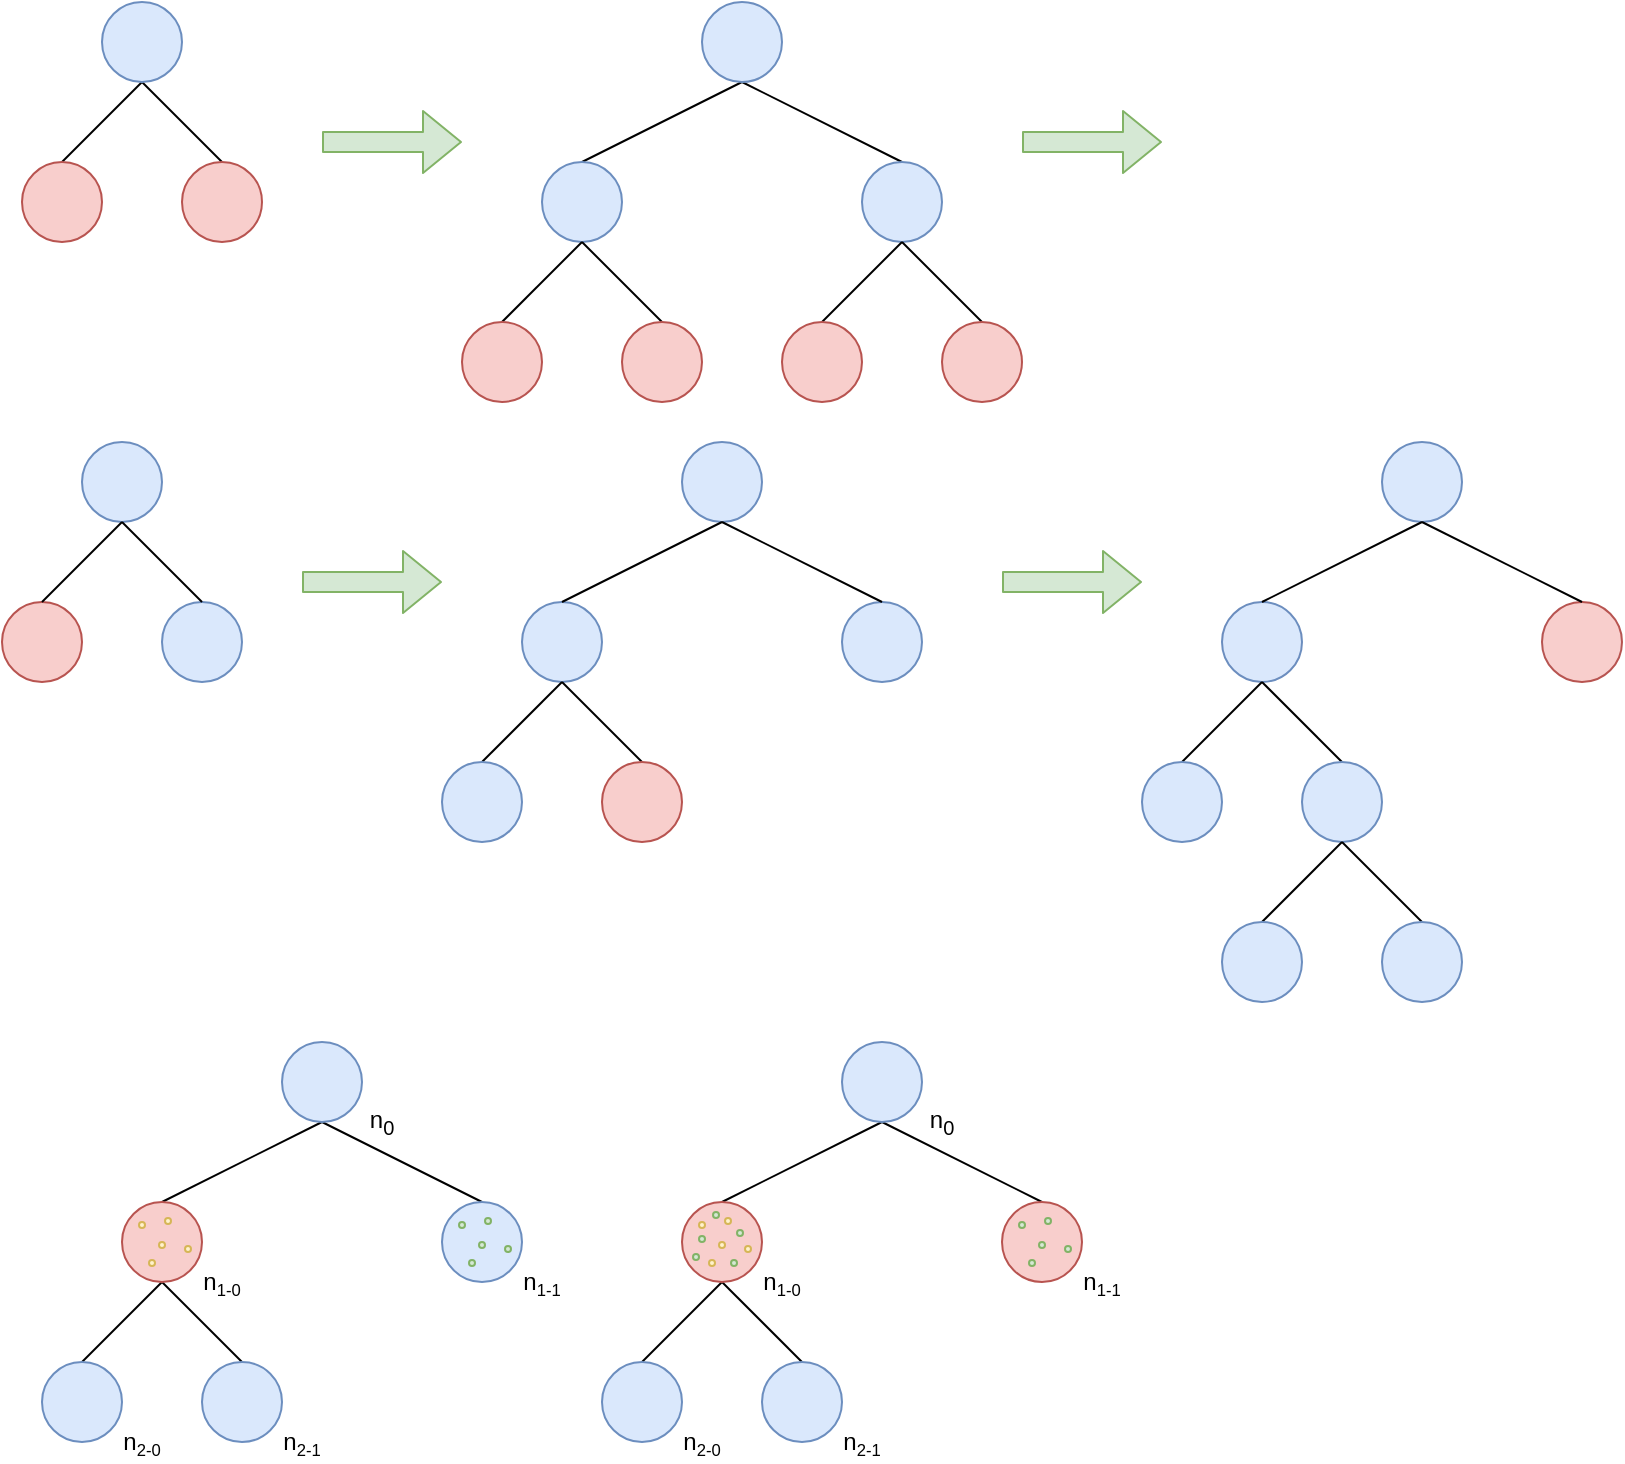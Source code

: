 <mxfile version="13.7.9" type="device"><diagram id="C8hyL1lk5UPdHxztutdd" name="Page-1"><mxGraphModel dx="946" dy="617" grid="1" gridSize="10" guides="1" tooltips="1" connect="1" arrows="1" fold="1" page="1" pageScale="1" pageWidth="1169" pageHeight="827" math="0" shadow="0"><root><mxCell id="0"/><mxCell id="1" parent="0"/><mxCell id="H8FpFGpAqva4taQ0GWlc-4" style="rounded=0;orthogonalLoop=1;jettySize=auto;html=1;exitX=0.5;exitY=1;exitDx=0;exitDy=0;entryX=0.5;entryY=0;entryDx=0;entryDy=0;endArrow=none;endFill=0;" parent="1" source="H8FpFGpAqva4taQ0GWlc-1" target="H8FpFGpAqva4taQ0GWlc-2" edge="1"><mxGeometry relative="1" as="geometry"/></mxCell><mxCell id="H8FpFGpAqva4taQ0GWlc-5" style="edgeStyle=none;rounded=0;orthogonalLoop=1;jettySize=auto;html=1;exitX=0.5;exitY=1;exitDx=0;exitDy=0;entryX=0.5;entryY=0;entryDx=0;entryDy=0;endArrow=none;endFill=0;" parent="1" source="H8FpFGpAqva4taQ0GWlc-1" target="H8FpFGpAqva4taQ0GWlc-3" edge="1"><mxGeometry relative="1" as="geometry"/></mxCell><mxCell id="H8FpFGpAqva4taQ0GWlc-1" value="" style="ellipse;whiteSpace=wrap;html=1;aspect=fixed;fillColor=#dae8fc;strokeColor=#6c8ebf;" parent="1" vertex="1"><mxGeometry x="130" y="30" width="40" height="40" as="geometry"/></mxCell><mxCell id="H8FpFGpAqva4taQ0GWlc-2" value="" style="ellipse;whiteSpace=wrap;html=1;aspect=fixed;fillColor=#f8cecc;strokeColor=#b85450;" parent="1" vertex="1"><mxGeometry x="90" y="110" width="40" height="40" as="geometry"/></mxCell><mxCell id="H8FpFGpAqva4taQ0GWlc-3" value="" style="ellipse;whiteSpace=wrap;html=1;aspect=fixed;fillColor=#f8cecc;strokeColor=#b85450;" parent="1" vertex="1"><mxGeometry x="170" y="110" width="40" height="40" as="geometry"/></mxCell><mxCell id="H8FpFGpAqva4taQ0GWlc-6" style="rounded=0;orthogonalLoop=1;jettySize=auto;html=1;exitX=0.5;exitY=1;exitDx=0;exitDy=0;entryX=0.5;entryY=0;entryDx=0;entryDy=0;endArrow=none;endFill=0;" parent="1" source="H8FpFGpAqva4taQ0GWlc-8" target="H8FpFGpAqva4taQ0GWlc-9" edge="1"><mxGeometry relative="1" as="geometry"/></mxCell><mxCell id="H8FpFGpAqva4taQ0GWlc-7" style="edgeStyle=none;rounded=0;orthogonalLoop=1;jettySize=auto;html=1;exitX=0.5;exitY=1;exitDx=0;exitDy=0;entryX=0.5;entryY=0;entryDx=0;entryDy=0;endArrow=none;endFill=0;" parent="1" source="H8FpFGpAqva4taQ0GWlc-8" target="H8FpFGpAqva4taQ0GWlc-10" edge="1"><mxGeometry relative="1" as="geometry"/></mxCell><mxCell id="H8FpFGpAqva4taQ0GWlc-8" value="" style="ellipse;whiteSpace=wrap;html=1;aspect=fixed;fillColor=#dae8fc;strokeColor=#6c8ebf;" parent="1" vertex="1"><mxGeometry x="430" y="30" width="40" height="40" as="geometry"/></mxCell><mxCell id="H8FpFGpAqva4taQ0GWlc-9" value="" style="ellipse;whiteSpace=wrap;html=1;aspect=fixed;fillColor=#dae8fc;strokeColor=#6c8ebf;" parent="1" vertex="1"><mxGeometry x="350" y="110" width="40" height="40" as="geometry"/></mxCell><mxCell id="H8FpFGpAqva4taQ0GWlc-10" value="" style="ellipse;whiteSpace=wrap;html=1;aspect=fixed;fillColor=#dae8fc;strokeColor=#6c8ebf;" parent="1" vertex="1"><mxGeometry x="510" y="110" width="40" height="40" as="geometry"/></mxCell><mxCell id="H8FpFGpAqva4taQ0GWlc-16" style="rounded=0;orthogonalLoop=1;jettySize=auto;html=1;exitX=0.5;exitY=1;exitDx=0;exitDy=0;entryX=0.5;entryY=0;entryDx=0;entryDy=0;endArrow=none;endFill=0;" parent="1" target="H8FpFGpAqva4taQ0GWlc-18" edge="1"><mxGeometry relative="1" as="geometry"><mxPoint x="370" y="150" as="sourcePoint"/></mxGeometry></mxCell><mxCell id="H8FpFGpAqva4taQ0GWlc-17" style="edgeStyle=none;rounded=0;orthogonalLoop=1;jettySize=auto;html=1;exitX=0.5;exitY=1;exitDx=0;exitDy=0;entryX=0.5;entryY=0;entryDx=0;entryDy=0;endArrow=none;endFill=0;" parent="1" target="H8FpFGpAqva4taQ0GWlc-19" edge="1"><mxGeometry relative="1" as="geometry"><mxPoint x="370" y="150" as="sourcePoint"/></mxGeometry></mxCell><mxCell id="H8FpFGpAqva4taQ0GWlc-18" value="" style="ellipse;whiteSpace=wrap;html=1;aspect=fixed;fillColor=#f8cecc;strokeColor=#b85450;" parent="1" vertex="1"><mxGeometry x="310" y="190" width="40" height="40" as="geometry"/></mxCell><mxCell id="H8FpFGpAqva4taQ0GWlc-19" value="" style="ellipse;whiteSpace=wrap;html=1;aspect=fixed;fillColor=#f8cecc;strokeColor=#b85450;" parent="1" vertex="1"><mxGeometry x="390" y="190" width="40" height="40" as="geometry"/></mxCell><mxCell id="H8FpFGpAqva4taQ0GWlc-20" style="rounded=0;orthogonalLoop=1;jettySize=auto;html=1;exitX=0.5;exitY=1;exitDx=0;exitDy=0;entryX=0.5;entryY=0;entryDx=0;entryDy=0;endArrow=none;endFill=0;" parent="1" target="H8FpFGpAqva4taQ0GWlc-22" edge="1"><mxGeometry relative="1" as="geometry"><mxPoint x="530" y="150" as="sourcePoint"/></mxGeometry></mxCell><mxCell id="H8FpFGpAqva4taQ0GWlc-21" style="edgeStyle=none;rounded=0;orthogonalLoop=1;jettySize=auto;html=1;exitX=0.5;exitY=1;exitDx=0;exitDy=0;entryX=0.5;entryY=0;entryDx=0;entryDy=0;endArrow=none;endFill=0;" parent="1" target="H8FpFGpAqva4taQ0GWlc-23" edge="1"><mxGeometry relative="1" as="geometry"><mxPoint x="530" y="150" as="sourcePoint"/></mxGeometry></mxCell><mxCell id="H8FpFGpAqva4taQ0GWlc-22" value="" style="ellipse;whiteSpace=wrap;html=1;aspect=fixed;fillColor=#f8cecc;strokeColor=#b85450;" parent="1" vertex="1"><mxGeometry x="470" y="190" width="40" height="40" as="geometry"/></mxCell><mxCell id="H8FpFGpAqva4taQ0GWlc-23" value="" style="ellipse;whiteSpace=wrap;html=1;aspect=fixed;fillColor=#f8cecc;strokeColor=#b85450;" parent="1" vertex="1"><mxGeometry x="550" y="190" width="40" height="40" as="geometry"/></mxCell><mxCell id="H8FpFGpAqva4taQ0GWlc-24" value="" style="shape=flexArrow;endArrow=classic;html=1;fillColor=#d5e8d4;strokeColor=#82b366;" parent="1" edge="1"><mxGeometry width="50" height="50" relative="1" as="geometry"><mxPoint x="240" y="100" as="sourcePoint"/><mxPoint x="310" y="100" as="targetPoint"/></mxGeometry></mxCell><mxCell id="H8FpFGpAqva4taQ0GWlc-26" value="" style="shape=flexArrow;endArrow=classic;html=1;fillColor=#d5e8d4;strokeColor=#82b366;" parent="1" edge="1"><mxGeometry width="50" height="50" relative="1" as="geometry"><mxPoint x="590" y="100" as="sourcePoint"/><mxPoint x="660" y="100" as="targetPoint"/></mxGeometry></mxCell><mxCell id="H8FpFGpAqva4taQ0GWlc-71" value="" style="group" parent="1" vertex="1" connectable="0"><mxGeometry x="80" y="250" width="810" height="280" as="geometry"/></mxCell><mxCell id="H8FpFGpAqva4taQ0GWlc-72" value="" style="ellipse;whiteSpace=wrap;html=1;aspect=fixed;fillColor=#dae8fc;strokeColor=#6c8ebf;" parent="H8FpFGpAqva4taQ0GWlc-71" vertex="1"><mxGeometry x="40" width="40" height="40" as="geometry"/></mxCell><mxCell id="H8FpFGpAqva4taQ0GWlc-73" value="" style="ellipse;whiteSpace=wrap;html=1;aspect=fixed;fillColor=#f8cecc;strokeColor=#b85450;" parent="H8FpFGpAqva4taQ0GWlc-71" vertex="1"><mxGeometry y="80" width="40" height="40" as="geometry"/></mxCell><mxCell id="H8FpFGpAqva4taQ0GWlc-74" style="rounded=0;orthogonalLoop=1;jettySize=auto;html=1;exitX=0.5;exitY=1;exitDx=0;exitDy=0;entryX=0.5;entryY=0;entryDx=0;entryDy=0;endArrow=none;endFill=0;" parent="H8FpFGpAqva4taQ0GWlc-71" source="H8FpFGpAqva4taQ0GWlc-72" target="H8FpFGpAqva4taQ0GWlc-73" edge="1"><mxGeometry relative="1" as="geometry"/></mxCell><mxCell id="H8FpFGpAqva4taQ0GWlc-75" value="" style="ellipse;whiteSpace=wrap;html=1;aspect=fixed;fillColor=#dae8fc;strokeColor=#6c8ebf;" parent="H8FpFGpAqva4taQ0GWlc-71" vertex="1"><mxGeometry x="80" y="80" width="40" height="40" as="geometry"/></mxCell><mxCell id="H8FpFGpAqva4taQ0GWlc-76" style="edgeStyle=none;rounded=0;orthogonalLoop=1;jettySize=auto;html=1;exitX=0.5;exitY=1;exitDx=0;exitDy=0;entryX=0.5;entryY=0;entryDx=0;entryDy=0;endArrow=none;endFill=0;" parent="H8FpFGpAqva4taQ0GWlc-71" source="H8FpFGpAqva4taQ0GWlc-72" target="H8FpFGpAqva4taQ0GWlc-75" edge="1"><mxGeometry relative="1" as="geometry"/></mxCell><mxCell id="H8FpFGpAqva4taQ0GWlc-77" value="" style="ellipse;whiteSpace=wrap;html=1;aspect=fixed;fillColor=#dae8fc;strokeColor=#6c8ebf;" parent="H8FpFGpAqva4taQ0GWlc-71" vertex="1"><mxGeometry x="340" width="40" height="40" as="geometry"/></mxCell><mxCell id="H8FpFGpAqva4taQ0GWlc-78" value="" style="ellipse;whiteSpace=wrap;html=1;aspect=fixed;fillColor=#dae8fc;strokeColor=#6c8ebf;" parent="H8FpFGpAqva4taQ0GWlc-71" vertex="1"><mxGeometry x="260" y="80" width="40" height="40" as="geometry"/></mxCell><mxCell id="H8FpFGpAqva4taQ0GWlc-79" style="rounded=0;orthogonalLoop=1;jettySize=auto;html=1;exitX=0.5;exitY=1;exitDx=0;exitDy=0;entryX=0.5;entryY=0;entryDx=0;entryDy=0;endArrow=none;endFill=0;" parent="H8FpFGpAqva4taQ0GWlc-71" source="H8FpFGpAqva4taQ0GWlc-77" target="H8FpFGpAqva4taQ0GWlc-78" edge="1"><mxGeometry relative="1" as="geometry"/></mxCell><mxCell id="H8FpFGpAqva4taQ0GWlc-80" value="" style="ellipse;whiteSpace=wrap;html=1;aspect=fixed;fillColor=#dae8fc;strokeColor=#6c8ebf;" parent="H8FpFGpAqva4taQ0GWlc-71" vertex="1"><mxGeometry x="420" y="80" width="40" height="40" as="geometry"/></mxCell><mxCell id="H8FpFGpAqva4taQ0GWlc-81" style="edgeStyle=none;rounded=0;orthogonalLoop=1;jettySize=auto;html=1;exitX=0.5;exitY=1;exitDx=0;exitDy=0;entryX=0.5;entryY=0;entryDx=0;entryDy=0;endArrow=none;endFill=0;" parent="H8FpFGpAqva4taQ0GWlc-71" source="H8FpFGpAqva4taQ0GWlc-77" target="H8FpFGpAqva4taQ0GWlc-80" edge="1"><mxGeometry relative="1" as="geometry"/></mxCell><mxCell id="H8FpFGpAqva4taQ0GWlc-82" style="rounded=0;orthogonalLoop=1;jettySize=auto;html=1;exitX=0.5;exitY=1;exitDx=0;exitDy=0;entryX=0.5;entryY=0;entryDx=0;entryDy=0;endArrow=none;endFill=0;" parent="H8FpFGpAqva4taQ0GWlc-71" target="H8FpFGpAqva4taQ0GWlc-84" edge="1"><mxGeometry relative="1" as="geometry"><mxPoint x="280" y="120" as="sourcePoint"/></mxGeometry></mxCell><mxCell id="H8FpFGpAqva4taQ0GWlc-83" style="edgeStyle=none;rounded=0;orthogonalLoop=1;jettySize=auto;html=1;exitX=0.5;exitY=1;exitDx=0;exitDy=0;entryX=0.5;entryY=0;entryDx=0;entryDy=0;endArrow=none;endFill=0;" parent="H8FpFGpAqva4taQ0GWlc-71" target="H8FpFGpAqva4taQ0GWlc-85" edge="1"><mxGeometry relative="1" as="geometry"><mxPoint x="280" y="120" as="sourcePoint"/></mxGeometry></mxCell><mxCell id="H8FpFGpAqva4taQ0GWlc-84" value="" style="ellipse;whiteSpace=wrap;html=1;aspect=fixed;fillColor=#dae8fc;strokeColor=#6c8ebf;" parent="H8FpFGpAqva4taQ0GWlc-71" vertex="1"><mxGeometry x="220" y="160" width="40" height="40" as="geometry"/></mxCell><mxCell id="H8FpFGpAqva4taQ0GWlc-85" value="" style="ellipse;whiteSpace=wrap;html=1;aspect=fixed;fillColor=#f8cecc;strokeColor=#b85450;" parent="H8FpFGpAqva4taQ0GWlc-71" vertex="1"><mxGeometry x="300" y="160" width="40" height="40" as="geometry"/></mxCell><mxCell id="H8FpFGpAqva4taQ0GWlc-86" value="" style="shape=flexArrow;endArrow=classic;html=1;fillColor=#d5e8d4;strokeColor=#82b366;" parent="H8FpFGpAqva4taQ0GWlc-71" edge="1"><mxGeometry width="50" height="50" relative="1" as="geometry"><mxPoint x="150" y="70" as="sourcePoint"/><mxPoint x="220" y="70" as="targetPoint"/></mxGeometry></mxCell><mxCell id="H8FpFGpAqva4taQ0GWlc-87" value="" style="shape=flexArrow;endArrow=classic;html=1;fillColor=#d5e8d4;strokeColor=#82b366;" parent="H8FpFGpAqva4taQ0GWlc-71" edge="1"><mxGeometry width="50" height="50" relative="1" as="geometry"><mxPoint x="500" y="70" as="sourcePoint"/><mxPoint x="570" y="70" as="targetPoint"/></mxGeometry></mxCell><mxCell id="H8FpFGpAqva4taQ0GWlc-88" value="" style="ellipse;whiteSpace=wrap;html=1;aspect=fixed;fillColor=#dae8fc;strokeColor=#6c8ebf;" parent="H8FpFGpAqva4taQ0GWlc-71" vertex="1"><mxGeometry x="690" width="40" height="40" as="geometry"/></mxCell><mxCell id="H8FpFGpAqva4taQ0GWlc-89" value="" style="ellipse;whiteSpace=wrap;html=1;aspect=fixed;fillColor=#dae8fc;strokeColor=#6c8ebf;" parent="H8FpFGpAqva4taQ0GWlc-71" vertex="1"><mxGeometry x="610" y="80" width="40" height="40" as="geometry"/></mxCell><mxCell id="H8FpFGpAqva4taQ0GWlc-90" style="rounded=0;orthogonalLoop=1;jettySize=auto;html=1;exitX=0.5;exitY=1;exitDx=0;exitDy=0;entryX=0.5;entryY=0;entryDx=0;entryDy=0;endArrow=none;endFill=0;" parent="H8FpFGpAqva4taQ0GWlc-71" source="H8FpFGpAqva4taQ0GWlc-88" target="H8FpFGpAqva4taQ0GWlc-89" edge="1"><mxGeometry relative="1" as="geometry"/></mxCell><mxCell id="H8FpFGpAqva4taQ0GWlc-91" value="" style="ellipse;whiteSpace=wrap;html=1;aspect=fixed;fillColor=#f8cecc;strokeColor=#b85450;" parent="H8FpFGpAqva4taQ0GWlc-71" vertex="1"><mxGeometry x="770" y="80" width="40" height="40" as="geometry"/></mxCell><mxCell id="H8FpFGpAqva4taQ0GWlc-92" style="edgeStyle=none;rounded=0;orthogonalLoop=1;jettySize=auto;html=1;exitX=0.5;exitY=1;exitDx=0;exitDy=0;entryX=0.5;entryY=0;entryDx=0;entryDy=0;endArrow=none;endFill=0;" parent="H8FpFGpAqva4taQ0GWlc-71" source="H8FpFGpAqva4taQ0GWlc-88" target="H8FpFGpAqva4taQ0GWlc-91" edge="1"><mxGeometry relative="1" as="geometry"/></mxCell><mxCell id="H8FpFGpAqva4taQ0GWlc-93" style="rounded=0;orthogonalLoop=1;jettySize=auto;html=1;exitX=0.5;exitY=1;exitDx=0;exitDy=0;entryX=0.5;entryY=0;entryDx=0;entryDy=0;endArrow=none;endFill=0;" parent="H8FpFGpAqva4taQ0GWlc-71" target="H8FpFGpAqva4taQ0GWlc-95" edge="1"><mxGeometry relative="1" as="geometry"><mxPoint x="630" y="120" as="sourcePoint"/></mxGeometry></mxCell><mxCell id="H8FpFGpAqva4taQ0GWlc-94" style="edgeStyle=none;rounded=0;orthogonalLoop=1;jettySize=auto;html=1;exitX=0.5;exitY=1;exitDx=0;exitDy=0;entryX=0.5;entryY=0;entryDx=0;entryDy=0;endArrow=none;endFill=0;" parent="H8FpFGpAqva4taQ0GWlc-71" target="H8FpFGpAqva4taQ0GWlc-96" edge="1"><mxGeometry relative="1" as="geometry"><mxPoint x="630" y="120" as="sourcePoint"/></mxGeometry></mxCell><mxCell id="H8FpFGpAqva4taQ0GWlc-95" value="" style="ellipse;whiteSpace=wrap;html=1;aspect=fixed;fillColor=#dae8fc;strokeColor=#6c8ebf;" parent="H8FpFGpAqva4taQ0GWlc-71" vertex="1"><mxGeometry x="570" y="160" width="40" height="40" as="geometry"/></mxCell><mxCell id="H8FpFGpAqva4taQ0GWlc-96" value="" style="ellipse;whiteSpace=wrap;html=1;aspect=fixed;fillColor=#dae8fc;strokeColor=#6c8ebf;" parent="H8FpFGpAqva4taQ0GWlc-71" vertex="1"><mxGeometry x="650" y="160" width="40" height="40" as="geometry"/></mxCell><mxCell id="H8FpFGpAqva4taQ0GWlc-97" style="rounded=0;orthogonalLoop=1;jettySize=auto;html=1;exitX=0.5;exitY=1;exitDx=0;exitDy=0;entryX=0.5;entryY=0;entryDx=0;entryDy=0;endArrow=none;endFill=0;" parent="H8FpFGpAqva4taQ0GWlc-71" target="H8FpFGpAqva4taQ0GWlc-99" edge="1"><mxGeometry relative="1" as="geometry"><mxPoint x="670" y="200" as="sourcePoint"/></mxGeometry></mxCell><mxCell id="H8FpFGpAqva4taQ0GWlc-98" style="edgeStyle=none;rounded=0;orthogonalLoop=1;jettySize=auto;html=1;exitX=0.5;exitY=1;exitDx=0;exitDy=0;entryX=0.5;entryY=0;entryDx=0;entryDy=0;endArrow=none;endFill=0;" parent="H8FpFGpAqva4taQ0GWlc-71" target="H8FpFGpAqva4taQ0GWlc-100" edge="1"><mxGeometry relative="1" as="geometry"><mxPoint x="670" y="200" as="sourcePoint"/></mxGeometry></mxCell><mxCell id="H8FpFGpAqva4taQ0GWlc-99" value="" style="ellipse;whiteSpace=wrap;html=1;aspect=fixed;fillColor=#dae8fc;strokeColor=#6c8ebf;" parent="H8FpFGpAqva4taQ0GWlc-71" vertex="1"><mxGeometry x="610" y="240" width="40" height="40" as="geometry"/></mxCell><mxCell id="H8FpFGpAqva4taQ0GWlc-100" value="" style="ellipse;whiteSpace=wrap;html=1;aspect=fixed;fillColor=#dae8fc;strokeColor=#6c8ebf;" parent="H8FpFGpAqva4taQ0GWlc-71" vertex="1"><mxGeometry x="690" y="240" width="40" height="40" as="geometry"/></mxCell><mxCell id="H8FpFGpAqva4taQ0GWlc-101" style="rounded=0;orthogonalLoop=1;jettySize=auto;html=1;exitX=0.5;exitY=1;exitDx=0;exitDy=0;entryX=0.5;entryY=0;entryDx=0;entryDy=0;endArrow=none;endFill=0;" parent="1" source="H8FpFGpAqva4taQ0GWlc-103" target="H8FpFGpAqva4taQ0GWlc-104" edge="1"><mxGeometry relative="1" as="geometry"/></mxCell><mxCell id="H8FpFGpAqva4taQ0GWlc-102" style="edgeStyle=none;rounded=0;orthogonalLoop=1;jettySize=auto;html=1;exitX=0.5;exitY=1;exitDx=0;exitDy=0;entryX=0.5;entryY=0;entryDx=0;entryDy=0;endArrow=none;endFill=0;" parent="1" source="H8FpFGpAqva4taQ0GWlc-103" edge="1"><mxGeometry relative="1" as="geometry"><mxPoint x="320" y="630.0" as="targetPoint"/></mxGeometry></mxCell><mxCell id="H8FpFGpAqva4taQ0GWlc-103" value="" style="ellipse;whiteSpace=wrap;html=1;aspect=fixed;fillColor=#dae8fc;strokeColor=#6c8ebf;" parent="1" vertex="1"><mxGeometry x="220" y="550" width="40" height="40" as="geometry"/></mxCell><mxCell id="H8FpFGpAqva4taQ0GWlc-106" style="rounded=0;orthogonalLoop=1;jettySize=auto;html=1;exitX=0.5;exitY=1;exitDx=0;exitDy=0;entryX=0.5;entryY=0;entryDx=0;entryDy=0;endArrow=none;endFill=0;" parent="1" target="H8FpFGpAqva4taQ0GWlc-108" edge="1"><mxGeometry relative="1" as="geometry"><mxPoint x="160" y="670" as="sourcePoint"/></mxGeometry></mxCell><mxCell id="H8FpFGpAqva4taQ0GWlc-107" style="edgeStyle=none;rounded=0;orthogonalLoop=1;jettySize=auto;html=1;exitX=0.5;exitY=1;exitDx=0;exitDy=0;entryX=0.5;entryY=0;entryDx=0;entryDy=0;endArrow=none;endFill=0;" parent="1" target="H8FpFGpAqva4taQ0GWlc-109" edge="1"><mxGeometry relative="1" as="geometry"><mxPoint x="160" y="670" as="sourcePoint"/></mxGeometry></mxCell><mxCell id="H8FpFGpAqva4taQ0GWlc-108" value="" style="ellipse;whiteSpace=wrap;html=1;aspect=fixed;fillColor=#dae8fc;strokeColor=#6c8ebf;" parent="1" vertex="1"><mxGeometry x="100" y="710" width="40" height="40" as="geometry"/></mxCell><mxCell id="H8FpFGpAqva4taQ0GWlc-109" value="" style="ellipse;whiteSpace=wrap;html=1;aspect=fixed;fillColor=#dae8fc;strokeColor=#6c8ebf;" parent="1" vertex="1"><mxGeometry x="180" y="710" width="40" height="40" as="geometry"/></mxCell><mxCell id="LDtsQ5lhHob1TRWoSA-f-1" value="n&lt;sub&gt;0&lt;/sub&gt;" style="text;html=1;strokeColor=none;fillColor=none;align=center;verticalAlign=middle;whiteSpace=wrap;rounded=0;" vertex="1" parent="1"><mxGeometry x="250" y="580" width="40" height="20" as="geometry"/></mxCell><mxCell id="LDtsQ5lhHob1TRWoSA-f-3" value="n&lt;span style=&quot;font-size: 10px&quot;&gt;&lt;sub&gt;1-0&lt;/sub&gt;&lt;/span&gt;" style="text;html=1;strokeColor=none;fillColor=none;align=center;verticalAlign=middle;whiteSpace=wrap;rounded=0;" vertex="1" parent="1"><mxGeometry x="170" y="660" width="40" height="20" as="geometry"/></mxCell><mxCell id="LDtsQ5lhHob1TRWoSA-f-4" value="n&lt;span style=&quot;font-size: 10px&quot;&gt;&lt;sub&gt;2-0&lt;/sub&gt;&lt;/span&gt;" style="text;html=1;strokeColor=none;fillColor=none;align=center;verticalAlign=middle;whiteSpace=wrap;rounded=0;" vertex="1" parent="1"><mxGeometry x="130" y="740" width="40" height="20" as="geometry"/></mxCell><mxCell id="LDtsQ5lhHob1TRWoSA-f-5" value="n&lt;span style=&quot;font-size: 10px&quot;&gt;&lt;sub&gt;1-1&lt;/sub&gt;&lt;/span&gt;" style="text;html=1;strokeColor=none;fillColor=none;align=center;verticalAlign=middle;whiteSpace=wrap;rounded=0;" vertex="1" parent="1"><mxGeometry x="330" y="660" width="40" height="20" as="geometry"/></mxCell><mxCell id="LDtsQ5lhHob1TRWoSA-f-6" value="n&lt;span style=&quot;font-size: 10px&quot;&gt;&lt;sub&gt;2-1&lt;/sub&gt;&lt;/span&gt;" style="text;html=1;strokeColor=none;fillColor=none;align=center;verticalAlign=middle;whiteSpace=wrap;rounded=0;" vertex="1" parent="1"><mxGeometry x="210" y="740" width="40" height="20" as="geometry"/></mxCell><mxCell id="LDtsQ5lhHob1TRWoSA-f-7" style="rounded=0;orthogonalLoop=1;jettySize=auto;html=1;exitX=0.5;exitY=1;exitDx=0;exitDy=0;entryX=0.5;entryY=0;entryDx=0;entryDy=0;endArrow=none;endFill=0;" edge="1" parent="1" source="LDtsQ5lhHob1TRWoSA-f-9"><mxGeometry relative="1" as="geometry"><mxPoint x="440" y="630" as="targetPoint"/></mxGeometry></mxCell><mxCell id="LDtsQ5lhHob1TRWoSA-f-8" style="edgeStyle=none;rounded=0;orthogonalLoop=1;jettySize=auto;html=1;exitX=0.5;exitY=1;exitDx=0;exitDy=0;entryX=0.5;entryY=0;entryDx=0;entryDy=0;endArrow=none;endFill=0;" edge="1" parent="1" source="LDtsQ5lhHob1TRWoSA-f-9"><mxGeometry relative="1" as="geometry"><mxPoint x="600" y="630.0" as="targetPoint"/></mxGeometry></mxCell><mxCell id="LDtsQ5lhHob1TRWoSA-f-9" value="" style="ellipse;whiteSpace=wrap;html=1;aspect=fixed;fillColor=#dae8fc;strokeColor=#6c8ebf;" vertex="1" parent="1"><mxGeometry x="500" y="550" width="40" height="40" as="geometry"/></mxCell><mxCell id="LDtsQ5lhHob1TRWoSA-f-12" style="rounded=0;orthogonalLoop=1;jettySize=auto;html=1;exitX=0.5;exitY=1;exitDx=0;exitDy=0;entryX=0.5;entryY=0;entryDx=0;entryDy=0;endArrow=none;endFill=0;" edge="1" parent="1" target="LDtsQ5lhHob1TRWoSA-f-14"><mxGeometry relative="1" as="geometry"><mxPoint x="440" y="670.0" as="sourcePoint"/></mxGeometry></mxCell><mxCell id="LDtsQ5lhHob1TRWoSA-f-13" style="edgeStyle=none;rounded=0;orthogonalLoop=1;jettySize=auto;html=1;exitX=0.5;exitY=1;exitDx=0;exitDy=0;entryX=0.5;entryY=0;entryDx=0;entryDy=0;endArrow=none;endFill=0;" edge="1" parent="1" target="LDtsQ5lhHob1TRWoSA-f-15"><mxGeometry relative="1" as="geometry"><mxPoint x="440" y="670.0" as="sourcePoint"/></mxGeometry></mxCell><mxCell id="LDtsQ5lhHob1TRWoSA-f-14" value="" style="ellipse;whiteSpace=wrap;html=1;aspect=fixed;fillColor=#dae8fc;strokeColor=#6c8ebf;" vertex="1" parent="1"><mxGeometry x="380" y="710" width="40" height="40" as="geometry"/></mxCell><mxCell id="LDtsQ5lhHob1TRWoSA-f-15" value="" style="ellipse;whiteSpace=wrap;html=1;aspect=fixed;fillColor=#dae8fc;strokeColor=#6c8ebf;" vertex="1" parent="1"><mxGeometry x="460" y="710" width="40" height="40" as="geometry"/></mxCell><mxCell id="LDtsQ5lhHob1TRWoSA-f-16" value="n&lt;sub&gt;0&lt;/sub&gt;" style="text;html=1;strokeColor=none;fillColor=none;align=center;verticalAlign=middle;whiteSpace=wrap;rounded=0;" vertex="1" parent="1"><mxGeometry x="530" y="580" width="40" height="20" as="geometry"/></mxCell><mxCell id="LDtsQ5lhHob1TRWoSA-f-17" value="n&lt;span style=&quot;font-size: 10px&quot;&gt;&lt;sub&gt;1-0&lt;/sub&gt;&lt;/span&gt;" style="text;html=1;strokeColor=none;fillColor=none;align=center;verticalAlign=middle;whiteSpace=wrap;rounded=0;" vertex="1" parent="1"><mxGeometry x="450" y="660" width="40" height="20" as="geometry"/></mxCell><mxCell id="LDtsQ5lhHob1TRWoSA-f-18" value="n&lt;span style=&quot;font-size: 10px&quot;&gt;&lt;sub&gt;2-0&lt;/sub&gt;&lt;/span&gt;" style="text;html=1;strokeColor=none;fillColor=none;align=center;verticalAlign=middle;whiteSpace=wrap;rounded=0;" vertex="1" parent="1"><mxGeometry x="410" y="740" width="40" height="20" as="geometry"/></mxCell><mxCell id="LDtsQ5lhHob1TRWoSA-f-19" value="n&lt;span style=&quot;font-size: 10px&quot;&gt;&lt;sub&gt;1-1&lt;/sub&gt;&lt;/span&gt;" style="text;html=1;strokeColor=none;fillColor=none;align=center;verticalAlign=middle;whiteSpace=wrap;rounded=0;" vertex="1" parent="1"><mxGeometry x="610" y="660" width="40" height="20" as="geometry"/></mxCell><mxCell id="LDtsQ5lhHob1TRWoSA-f-20" value="n&lt;span style=&quot;font-size: 10px&quot;&gt;&lt;sub&gt;2-1&lt;/sub&gt;&lt;/span&gt;" style="text;html=1;strokeColor=none;fillColor=none;align=center;verticalAlign=middle;whiteSpace=wrap;rounded=0;" vertex="1" parent="1"><mxGeometry x="490" y="740" width="40" height="20" as="geometry"/></mxCell><mxCell id="LDtsQ5lhHob1TRWoSA-f-35" value="" style="group" vertex="1" connectable="0" parent="1"><mxGeometry x="140" y="630" width="40" height="40" as="geometry"/></mxCell><mxCell id="H8FpFGpAqva4taQ0GWlc-104" value="" style="ellipse;whiteSpace=wrap;html=1;aspect=fixed;fillColor=#f8cecc;strokeColor=#b85450;" parent="LDtsQ5lhHob1TRWoSA-f-35" vertex="1"><mxGeometry width="40" height="40" as="geometry"/></mxCell><mxCell id="LDtsQ5lhHob1TRWoSA-f-21" value="" style="ellipse;whiteSpace=wrap;html=1;aspect=fixed;fillColor=#fff2cc;strokeColor=#d6b656;" vertex="1" parent="LDtsQ5lhHob1TRWoSA-f-35"><mxGeometry x="8.5" y="10" width="3" height="3" as="geometry"/></mxCell><mxCell id="LDtsQ5lhHob1TRWoSA-f-23" value="" style="ellipse;whiteSpace=wrap;html=1;aspect=fixed;fillColor=#fff2cc;strokeColor=#d6b656;" vertex="1" parent="LDtsQ5lhHob1TRWoSA-f-35"><mxGeometry x="18.5" y="20" width="3" height="3" as="geometry"/></mxCell><mxCell id="LDtsQ5lhHob1TRWoSA-f-24" value="" style="ellipse;whiteSpace=wrap;html=1;aspect=fixed;fillColor=#fff2cc;strokeColor=#d6b656;" vertex="1" parent="LDtsQ5lhHob1TRWoSA-f-35"><mxGeometry x="21.5" y="8" width="3" height="3" as="geometry"/></mxCell><mxCell id="LDtsQ5lhHob1TRWoSA-f-25" value="" style="ellipse;whiteSpace=wrap;html=1;aspect=fixed;fillColor=#fff2cc;strokeColor=#d6b656;" vertex="1" parent="LDtsQ5lhHob1TRWoSA-f-35"><mxGeometry x="31.5" y="22" width="3" height="3" as="geometry"/></mxCell><mxCell id="LDtsQ5lhHob1TRWoSA-f-26" value="" style="ellipse;whiteSpace=wrap;html=1;aspect=fixed;fillColor=#fff2cc;strokeColor=#d6b656;" vertex="1" parent="LDtsQ5lhHob1TRWoSA-f-35"><mxGeometry x="13.5" y="29" width="3" height="3" as="geometry"/></mxCell><mxCell id="LDtsQ5lhHob1TRWoSA-f-36" value="" style="group" vertex="1" connectable="0" parent="1"><mxGeometry x="420" y="630" width="40" height="40" as="geometry"/></mxCell><mxCell id="LDtsQ5lhHob1TRWoSA-f-37" value="" style="ellipse;whiteSpace=wrap;html=1;aspect=fixed;fillColor=#f8cecc;strokeColor=#b85450;" vertex="1" parent="LDtsQ5lhHob1TRWoSA-f-36"><mxGeometry width="40" height="40" as="geometry"/></mxCell><mxCell id="LDtsQ5lhHob1TRWoSA-f-38" value="" style="ellipse;whiteSpace=wrap;html=1;aspect=fixed;fillColor=#fff2cc;strokeColor=#d6b656;" vertex="1" parent="LDtsQ5lhHob1TRWoSA-f-36"><mxGeometry x="8.5" y="10" width="3" height="3" as="geometry"/></mxCell><mxCell id="LDtsQ5lhHob1TRWoSA-f-39" value="" style="ellipse;whiteSpace=wrap;html=1;aspect=fixed;fillColor=#fff2cc;strokeColor=#d6b656;" vertex="1" parent="LDtsQ5lhHob1TRWoSA-f-36"><mxGeometry x="18.5" y="20" width="3" height="3" as="geometry"/></mxCell><mxCell id="LDtsQ5lhHob1TRWoSA-f-40" value="" style="ellipse;whiteSpace=wrap;html=1;aspect=fixed;fillColor=#fff2cc;strokeColor=#d6b656;" vertex="1" parent="LDtsQ5lhHob1TRWoSA-f-36"><mxGeometry x="21.5" y="8" width="3" height="3" as="geometry"/></mxCell><mxCell id="LDtsQ5lhHob1TRWoSA-f-41" value="" style="ellipse;whiteSpace=wrap;html=1;aspect=fixed;fillColor=#fff2cc;strokeColor=#d6b656;" vertex="1" parent="LDtsQ5lhHob1TRWoSA-f-36"><mxGeometry x="31.5" y="22" width="3" height="3" as="geometry"/></mxCell><mxCell id="LDtsQ5lhHob1TRWoSA-f-42" value="" style="ellipse;whiteSpace=wrap;html=1;aspect=fixed;fillColor=#fff2cc;strokeColor=#d6b656;" vertex="1" parent="LDtsQ5lhHob1TRWoSA-f-36"><mxGeometry x="13.5" y="29" width="3" height="3" as="geometry"/></mxCell><mxCell id="LDtsQ5lhHob1TRWoSA-f-51" value="" style="ellipse;whiteSpace=wrap;html=1;aspect=fixed;fillColor=#d5e8d4;strokeColor=#82b366;" vertex="1" parent="LDtsQ5lhHob1TRWoSA-f-36"><mxGeometry x="8.5" y="17" width="3" height="3" as="geometry"/></mxCell><mxCell id="LDtsQ5lhHob1TRWoSA-f-52" value="" style="ellipse;whiteSpace=wrap;html=1;aspect=fixed;fillColor=#d5e8d4;strokeColor=#82b366;" vertex="1" parent="LDtsQ5lhHob1TRWoSA-f-36"><mxGeometry x="24.5" y="29" width="3" height="3" as="geometry"/></mxCell><mxCell id="LDtsQ5lhHob1TRWoSA-f-53" value="" style="ellipse;whiteSpace=wrap;html=1;aspect=fixed;fillColor=#d5e8d4;strokeColor=#82b366;" vertex="1" parent="LDtsQ5lhHob1TRWoSA-f-36"><mxGeometry x="27.5" y="14" width="3" height="3" as="geometry"/></mxCell><mxCell id="LDtsQ5lhHob1TRWoSA-f-54" value="" style="ellipse;whiteSpace=wrap;html=1;aspect=fixed;fillColor=#d5e8d4;strokeColor=#82b366;" vertex="1" parent="LDtsQ5lhHob1TRWoSA-f-36"><mxGeometry x="15.5" y="5" width="3" height="3" as="geometry"/></mxCell><mxCell id="LDtsQ5lhHob1TRWoSA-f-55" value="" style="ellipse;whiteSpace=wrap;html=1;aspect=fixed;fillColor=#d5e8d4;strokeColor=#82b366;" vertex="1" parent="LDtsQ5lhHob1TRWoSA-f-36"><mxGeometry x="5.5" y="26" width="3" height="3" as="geometry"/></mxCell><mxCell id="LDtsQ5lhHob1TRWoSA-f-43" value="" style="group" vertex="1" connectable="0" parent="1"><mxGeometry x="300" y="630" width="40" height="40" as="geometry"/></mxCell><mxCell id="LDtsQ5lhHob1TRWoSA-f-27" value="" style="ellipse;whiteSpace=wrap;html=1;aspect=fixed;fillColor=#dae8fc;strokeColor=#6c8ebf;" vertex="1" parent="LDtsQ5lhHob1TRWoSA-f-43"><mxGeometry width="40" height="40" as="geometry"/></mxCell><mxCell id="LDtsQ5lhHob1TRWoSA-f-28" value="" style="ellipse;whiteSpace=wrap;html=1;aspect=fixed;fillColor=#d5e8d4;strokeColor=#82b366;" vertex="1" parent="LDtsQ5lhHob1TRWoSA-f-43"><mxGeometry x="8.5" y="10" width="3" height="3" as="geometry"/></mxCell><mxCell id="LDtsQ5lhHob1TRWoSA-f-29" value="" style="ellipse;whiteSpace=wrap;html=1;aspect=fixed;fillColor=#d5e8d4;strokeColor=#82b366;" vertex="1" parent="LDtsQ5lhHob1TRWoSA-f-43"><mxGeometry x="18.5" y="20" width="3" height="3" as="geometry"/></mxCell><mxCell id="LDtsQ5lhHob1TRWoSA-f-30" value="" style="ellipse;whiteSpace=wrap;html=1;aspect=fixed;fillColor=#d5e8d4;strokeColor=#82b366;" vertex="1" parent="LDtsQ5lhHob1TRWoSA-f-43"><mxGeometry x="21.5" y="8" width="3" height="3" as="geometry"/></mxCell><mxCell id="LDtsQ5lhHob1TRWoSA-f-31" value="" style="ellipse;whiteSpace=wrap;html=1;aspect=fixed;fillColor=#d5e8d4;strokeColor=#82b366;" vertex="1" parent="LDtsQ5lhHob1TRWoSA-f-43"><mxGeometry x="31.5" y="22" width="3" height="3" as="geometry"/></mxCell><mxCell id="LDtsQ5lhHob1TRWoSA-f-32" value="" style="ellipse;whiteSpace=wrap;html=1;aspect=fixed;fillColor=#d5e8d4;strokeColor=#82b366;" vertex="1" parent="LDtsQ5lhHob1TRWoSA-f-43"><mxGeometry x="13.5" y="29" width="3" height="3" as="geometry"/></mxCell><mxCell id="LDtsQ5lhHob1TRWoSA-f-45" value="" style="ellipse;whiteSpace=wrap;html=1;aspect=fixed;fillColor=#f8cecc;strokeColor=#b85450;" vertex="1" parent="1"><mxGeometry x="580" y="630" width="40" height="40" as="geometry"/></mxCell><mxCell id="LDtsQ5lhHob1TRWoSA-f-46" value="" style="ellipse;whiteSpace=wrap;html=1;aspect=fixed;fillColor=#d5e8d4;strokeColor=#82b366;" vertex="1" parent="1"><mxGeometry x="588.5" y="640" width="3" height="3" as="geometry"/></mxCell><mxCell id="LDtsQ5lhHob1TRWoSA-f-47" value="" style="ellipse;whiteSpace=wrap;html=1;aspect=fixed;fillColor=#d5e8d4;strokeColor=#82b366;" vertex="1" parent="1"><mxGeometry x="598.5" y="650" width="3" height="3" as="geometry"/></mxCell><mxCell id="LDtsQ5lhHob1TRWoSA-f-48" value="" style="ellipse;whiteSpace=wrap;html=1;aspect=fixed;fillColor=#d5e8d4;strokeColor=#82b366;" vertex="1" parent="1"><mxGeometry x="601.5" y="638" width="3" height="3" as="geometry"/></mxCell><mxCell id="LDtsQ5lhHob1TRWoSA-f-49" value="" style="ellipse;whiteSpace=wrap;html=1;aspect=fixed;fillColor=#d5e8d4;strokeColor=#82b366;" vertex="1" parent="1"><mxGeometry x="611.5" y="652" width="3" height="3" as="geometry"/></mxCell><mxCell id="LDtsQ5lhHob1TRWoSA-f-50" value="" style="ellipse;whiteSpace=wrap;html=1;aspect=fixed;fillColor=#d5e8d4;strokeColor=#82b366;" vertex="1" parent="1"><mxGeometry x="593.5" y="659" width="3" height="3" as="geometry"/></mxCell></root></mxGraphModel></diagram></mxfile>
